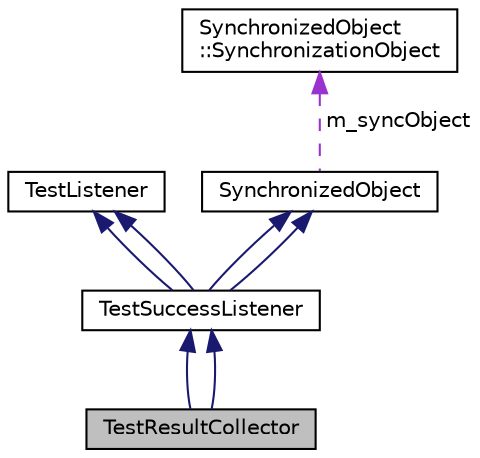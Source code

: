 digraph "TestResultCollector"
{
  edge [fontname="Helvetica",fontsize="10",labelfontname="Helvetica",labelfontsize="10"];
  node [fontname="Helvetica",fontsize="10",shape=record];
  Node1 [label="TestResultCollector",height=0.2,width=0.4,color="black", fillcolor="grey75", style="filled", fontcolor="black"];
  Node2 -> Node1 [dir="back",color="midnightblue",fontsize="10",style="solid",fontname="Helvetica"];
  Node2 [label="TestSuccessListener",height=0.2,width=0.4,color="black", fillcolor="white", style="filled",URL="$class_test_success_listener.html",tooltip="TestListener that checks if any test case failed. "];
  Node3 -> Node2 [dir="back",color="midnightblue",fontsize="10",style="solid",fontname="Helvetica"];
  Node3 [label="TestListener",height=0.2,width=0.4,color="black", fillcolor="white", style="filled",URL="$class_test_listener.html",tooltip="Listener for test progress and result.Implementing the Observer pattern a TestListener may be registe..."];
  Node4 -> Node2 [dir="back",color="midnightblue",fontsize="10",style="solid",fontname="Helvetica"];
  Node4 [label="SynchronizedObject",height=0.2,width=0.4,color="black", fillcolor="white", style="filled",URL="$class_synchronized_object.html",tooltip="Base class for synchronized object. "];
  Node5 -> Node4 [dir="back",color="darkorchid3",fontsize="10",style="dashed",label=" m_syncObject" ,fontname="Helvetica"];
  Node5 [label="SynchronizedObject\l::SynchronizationObject",height=0.2,width=0.4,color="black", fillcolor="white", style="filled",URL="$class_synchronized_object_1_1_synchronization_object.html",tooltip="Abstract synchronization object (mutex) "];
  Node3 -> Node2 [dir="back",color="midnightblue",fontsize="10",style="solid",fontname="Helvetica"];
  Node4 -> Node2 [dir="back",color="midnightblue",fontsize="10",style="solid",fontname="Helvetica"];
  Node2 -> Node1 [dir="back",color="midnightblue",fontsize="10",style="solid",fontname="Helvetica"];
}
